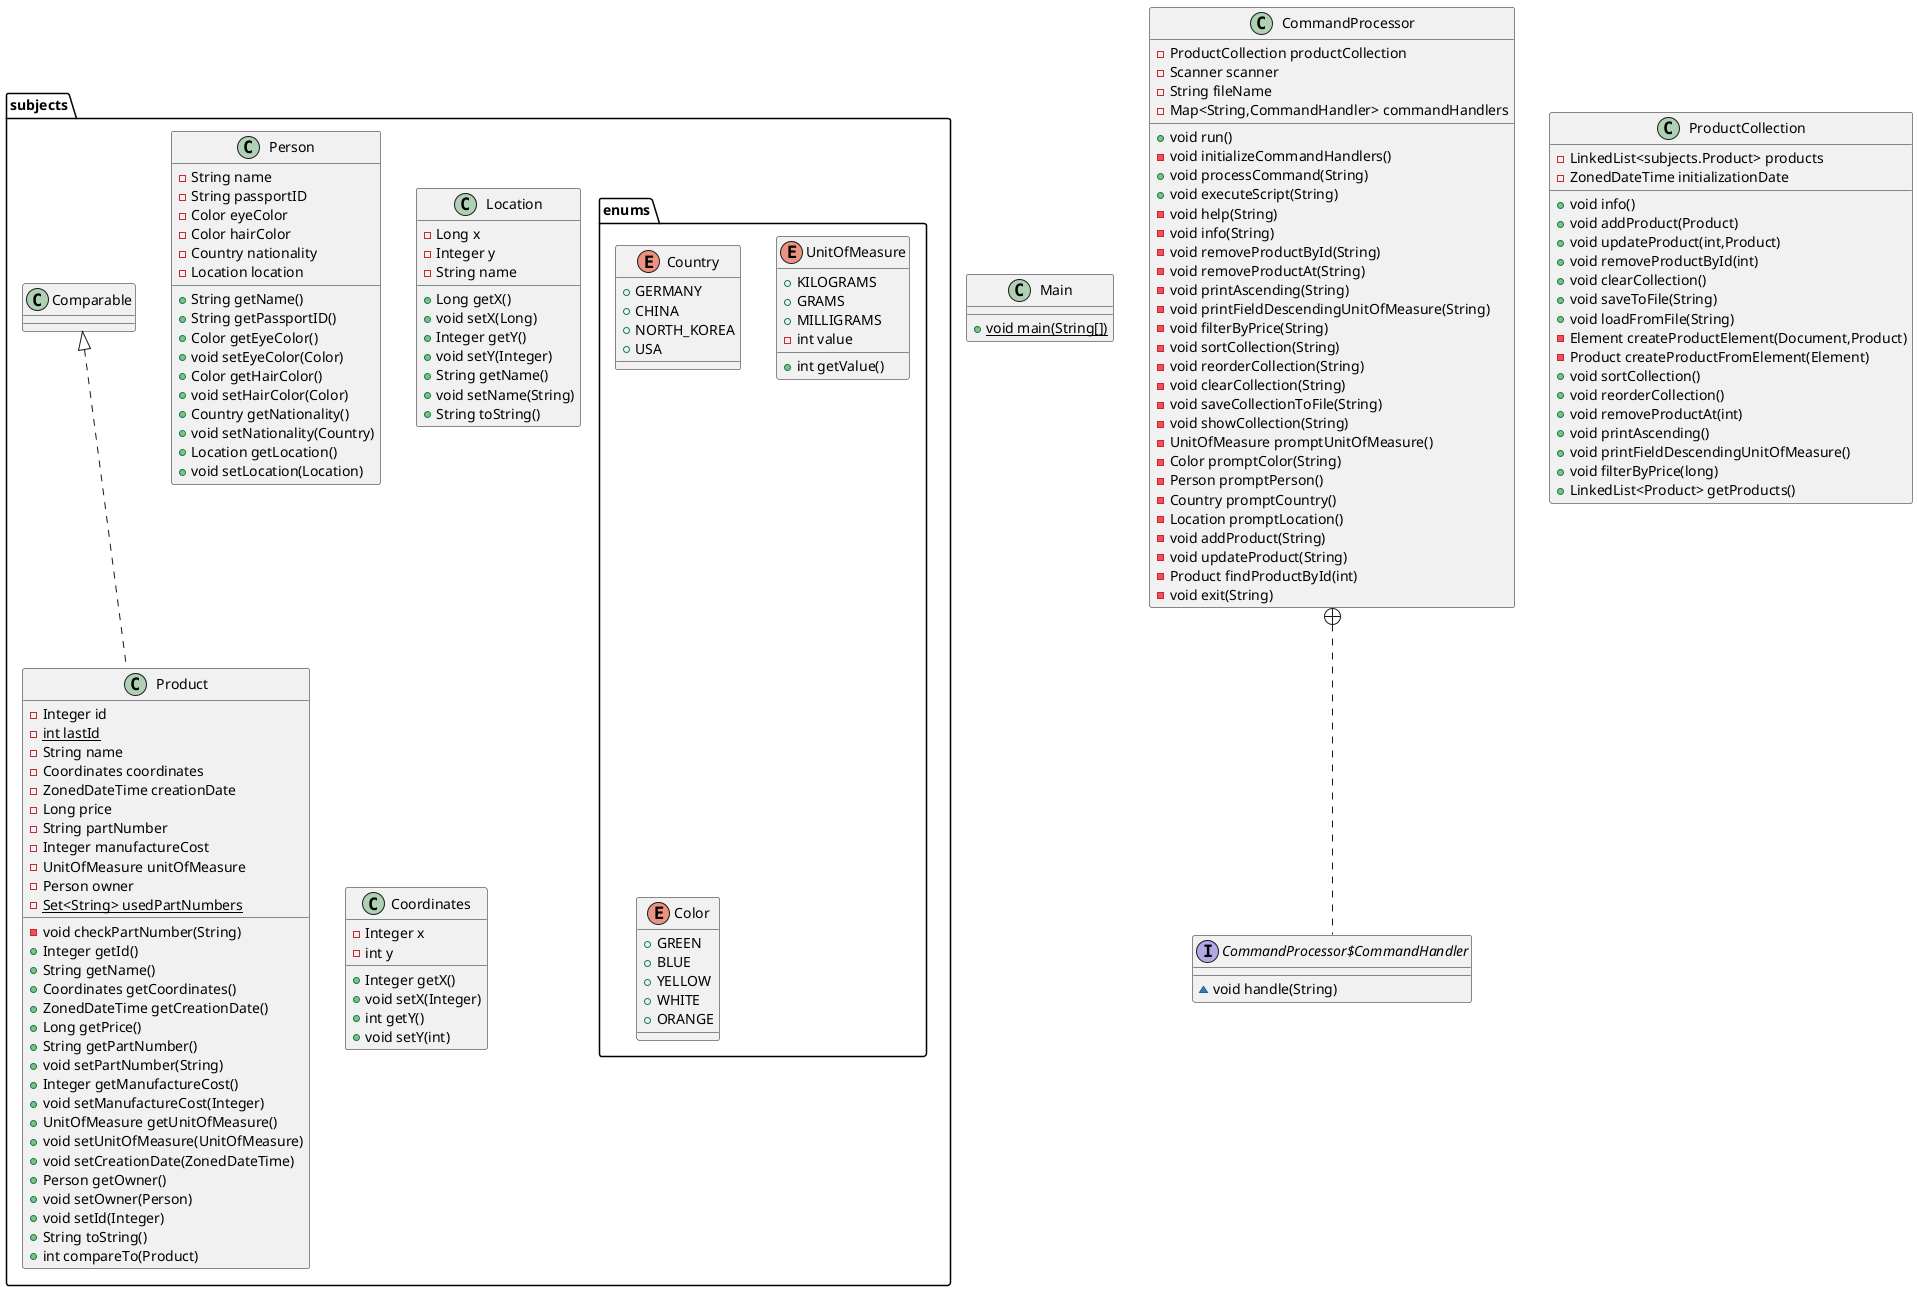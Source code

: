 @startuml
class Main {
+ {static} void main(String[])
}
class subjects.Person {
- String name
- String passportID
- Color eyeColor
- Color hairColor
- Country nationality
- Location location
+ String getName()
+ String getPassportID()
+ Color getEyeColor()
+ void setEyeColor(Color)
+ Color getHairColor()
+ void setHairColor(Color)
+ Country getNationality()
+ void setNationality(Country)
+ Location getLocation()
+ void setLocation(Location)
}
class subjects.Product {
- Integer id
- {static} int lastId
- String name
- Coordinates coordinates
- ZonedDateTime creationDate
- Long price
- String partNumber
- Integer manufactureCost
- UnitOfMeasure unitOfMeasure
- Person owner
- {static} Set<String> usedPartNumbers
- void checkPartNumber(String)
+ Integer getId()
+ String getName()
+ Coordinates getCoordinates()
+ ZonedDateTime getCreationDate()
+ Long getPrice()
+ String getPartNumber()
+ void setPartNumber(String)
+ Integer getManufactureCost()
+ void setManufactureCost(Integer)
+ UnitOfMeasure getUnitOfMeasure()
+ void setUnitOfMeasure(UnitOfMeasure)
+ void setCreationDate(ZonedDateTime)
+ Person getOwner()
+ void setOwner(Person)
+ void setId(Integer)
+ String toString()
+ int compareTo(Product)
}
class subjects.Location {
- Long x
- Integer y
- String name
+ Long getX()
+ void setX(Long)
+ Integer getY()
+ void setY(Integer)
+ String getName()
+ void setName(String)
+ String toString()
}
class CommandProcessor {
- ProductCollection productCollection
- Scanner scanner
- String fileName
- Map<String,CommandHandler> commandHandlers
+ void run()
- void initializeCommandHandlers()
+ void processCommand(String)
+ void executeScript(String)
- void help(String)
- void info(String)
- void removeProductById(String)
- void removeProductAt(String)
- void printAscending(String)
- void printFieldDescendingUnitOfMeasure(String)
- void filterByPrice(String)
- void sortCollection(String)
- void reorderCollection(String)
- void clearCollection(String)
- void saveCollectionToFile(String)
- void showCollection(String)
- UnitOfMeasure promptUnitOfMeasure()
- Color promptColor(String)
- Person promptPerson()
- Country promptCountry()
- Location promptLocation()
- void addProduct(String)
- void updateProduct(String)
- Product findProductById(int)
- void exit(String)
}
interface CommandProcessor$CommandHandler {
~ void handle(String)
}
enum subjects.enums.Country {
+  GERMANY
+  CHINA
+  NORTH_KOREA
+  USA
}
class subjects.Coordinates {
- Integer x
- int y
+ Integer getX()
+ void setX(Integer)
+ int getY()
+ void setY(int)
}
enum subjects.enums.UnitOfMeasure {
+  KILOGRAMS
+  GRAMS
+  MILLIGRAMS
- int value
+ int getValue()
}
enum subjects.enums.Color {
+  GREEN
+  BLUE
+  YELLOW
+  WHITE
+  ORANGE
}
class ProductCollection {
- LinkedList<subjects.Product> products
- ZonedDateTime initializationDate
+ void info()
+ void addProduct(Product)
+ void updateProduct(int,Product)
+ void removeProductById(int)
+ void clearCollection()
+ void saveToFile(String)
+ void loadFromFile(String)
- Element createProductElement(Document,Product)
- Product createProductFromElement(Element)
+ void sortCollection()
+ void reorderCollection()
+ void removeProductAt(int)
+ void printAscending()
+ void printFieldDescendingUnitOfMeasure()
+ void filterByPrice(long)
+ LinkedList<Product> getProducts()
}


subjects.Comparable <|.. subjects.Product
CommandProcessor +.. CommandProcessor$CommandHandler
@enduml